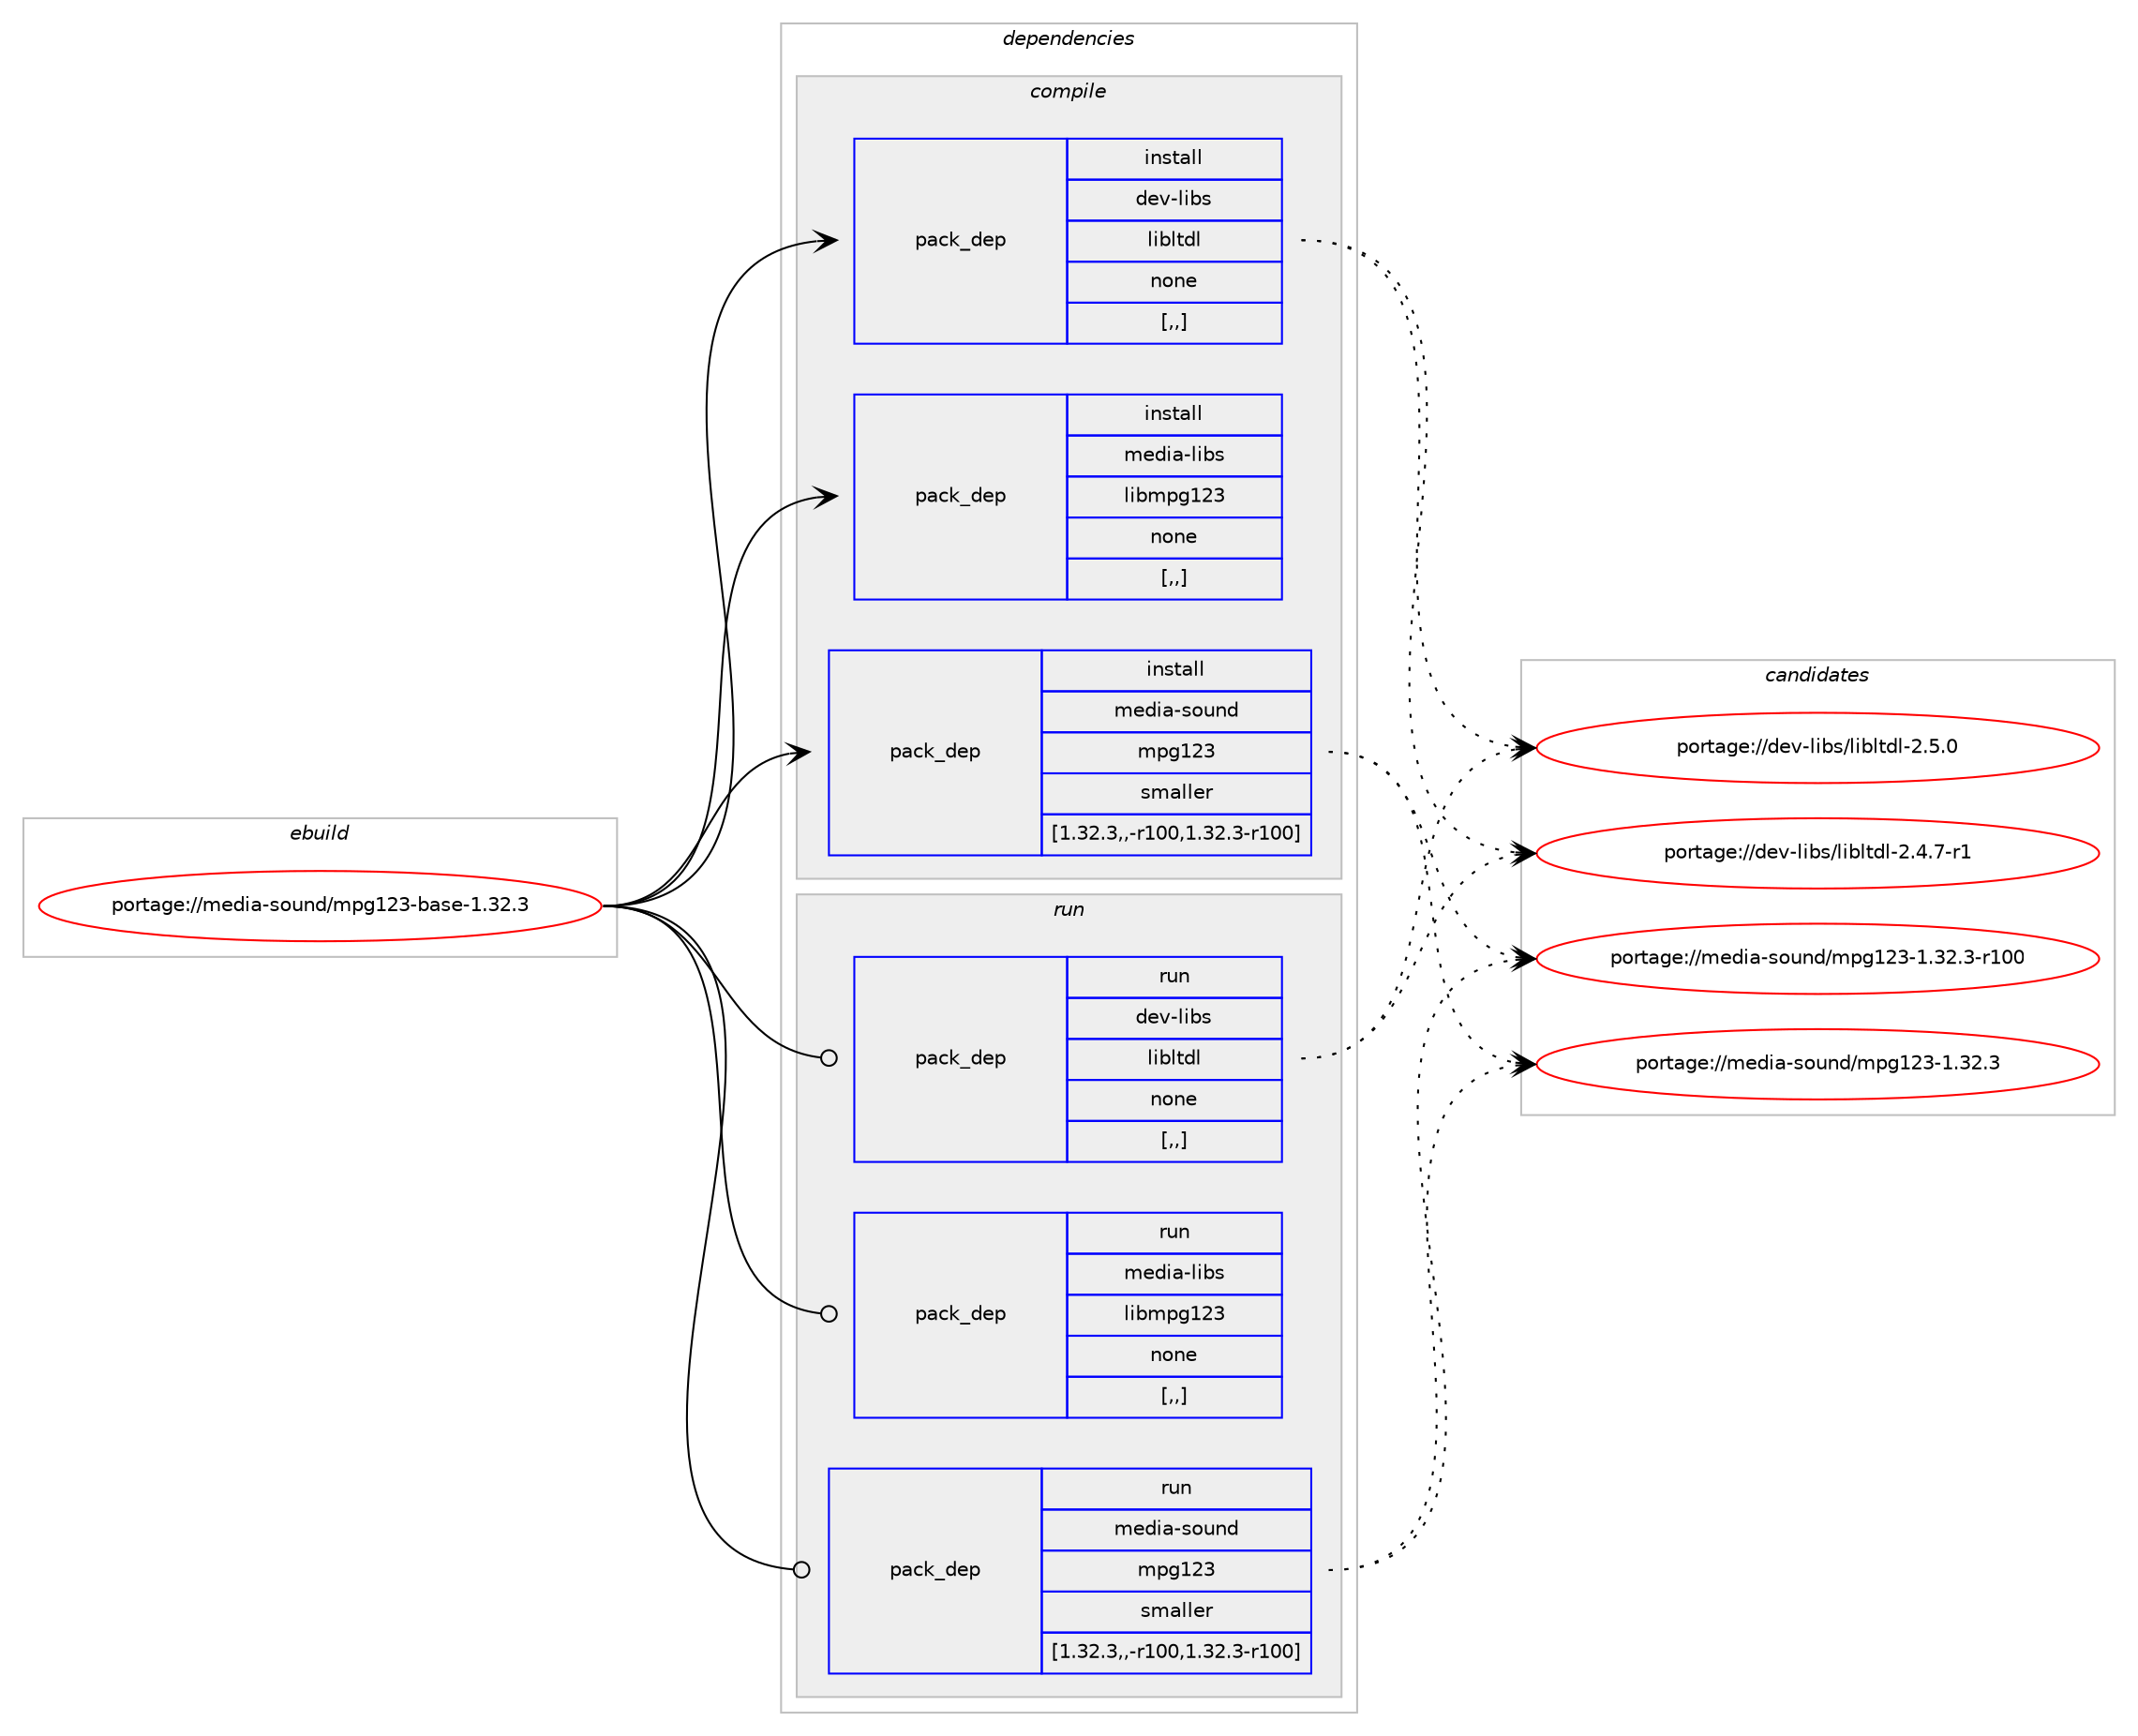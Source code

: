 digraph prolog {

# *************
# Graph options
# *************

newrank=true;
concentrate=true;
compound=true;
graph [rankdir=LR,fontname=Helvetica,fontsize=10,ranksep=1.5];#, ranksep=2.5, nodesep=0.2];
edge  [arrowhead=vee];
node  [fontname=Helvetica,fontsize=10];

# **********
# The ebuild
# **********

subgraph cluster_leftcol {
color=gray;
label=<<i>ebuild</i>>;
id [label="portage://media-sound/mpg123-base-1.32.3", color=red, width=4, href="../media-sound/mpg123-base-1.32.3.svg"];
}

# ****************
# The dependencies
# ****************

subgraph cluster_midcol {
color=gray;
label=<<i>dependencies</i>>;
subgraph cluster_compile {
fillcolor="#eeeeee";
style=filled;
label=<<i>compile</i>>;
subgraph pack234874 {
dependency317968 [label=<<TABLE BORDER="0" CELLBORDER="1" CELLSPACING="0" CELLPADDING="4" WIDTH="220"><TR><TD ROWSPAN="6" CELLPADDING="30">pack_dep</TD></TR><TR><TD WIDTH="110">install</TD></TR><TR><TD>dev-libs</TD></TR><TR><TD>libltdl</TD></TR><TR><TD>none</TD></TR><TR><TD>[,,]</TD></TR></TABLE>>, shape=none, color=blue];
}
id:e -> dependency317968:w [weight=20,style="solid",arrowhead="vee"];
subgraph pack234875 {
dependency317969 [label=<<TABLE BORDER="0" CELLBORDER="1" CELLSPACING="0" CELLPADDING="4" WIDTH="220"><TR><TD ROWSPAN="6" CELLPADDING="30">pack_dep</TD></TR><TR><TD WIDTH="110">install</TD></TR><TR><TD>media-libs</TD></TR><TR><TD>libmpg123</TD></TR><TR><TD>none</TD></TR><TR><TD>[,,]</TD></TR></TABLE>>, shape=none, color=blue];
}
id:e -> dependency317969:w [weight=20,style="solid",arrowhead="vee"];
subgraph pack234876 {
dependency317970 [label=<<TABLE BORDER="0" CELLBORDER="1" CELLSPACING="0" CELLPADDING="4" WIDTH="220"><TR><TD ROWSPAN="6" CELLPADDING="30">pack_dep</TD></TR><TR><TD WIDTH="110">install</TD></TR><TR><TD>media-sound</TD></TR><TR><TD>mpg123</TD></TR><TR><TD>smaller</TD></TR><TR><TD>[1.32.3,,-r100,1.32.3-r100]</TD></TR></TABLE>>, shape=none, color=blue];
}
id:e -> dependency317970:w [weight=20,style="solid",arrowhead="vee"];
}
subgraph cluster_compileandrun {
fillcolor="#eeeeee";
style=filled;
label=<<i>compile and run</i>>;
}
subgraph cluster_run {
fillcolor="#eeeeee";
style=filled;
label=<<i>run</i>>;
subgraph pack234877 {
dependency317971 [label=<<TABLE BORDER="0" CELLBORDER="1" CELLSPACING="0" CELLPADDING="4" WIDTH="220"><TR><TD ROWSPAN="6" CELLPADDING="30">pack_dep</TD></TR><TR><TD WIDTH="110">run</TD></TR><TR><TD>dev-libs</TD></TR><TR><TD>libltdl</TD></TR><TR><TD>none</TD></TR><TR><TD>[,,]</TD></TR></TABLE>>, shape=none, color=blue];
}
id:e -> dependency317971:w [weight=20,style="solid",arrowhead="odot"];
subgraph pack234878 {
dependency317972 [label=<<TABLE BORDER="0" CELLBORDER="1" CELLSPACING="0" CELLPADDING="4" WIDTH="220"><TR><TD ROWSPAN="6" CELLPADDING="30">pack_dep</TD></TR><TR><TD WIDTH="110">run</TD></TR><TR><TD>media-libs</TD></TR><TR><TD>libmpg123</TD></TR><TR><TD>none</TD></TR><TR><TD>[,,]</TD></TR></TABLE>>, shape=none, color=blue];
}
id:e -> dependency317972:w [weight=20,style="solid",arrowhead="odot"];
subgraph pack234879 {
dependency317973 [label=<<TABLE BORDER="0" CELLBORDER="1" CELLSPACING="0" CELLPADDING="4" WIDTH="220"><TR><TD ROWSPAN="6" CELLPADDING="30">pack_dep</TD></TR><TR><TD WIDTH="110">run</TD></TR><TR><TD>media-sound</TD></TR><TR><TD>mpg123</TD></TR><TR><TD>smaller</TD></TR><TR><TD>[1.32.3,,-r100,1.32.3-r100]</TD></TR></TABLE>>, shape=none, color=blue];
}
id:e -> dependency317973:w [weight=20,style="solid",arrowhead="odot"];
}
}

# **************
# The candidates
# **************

subgraph cluster_choices {
rank=same;
color=gray;
label=<<i>candidates</i>>;

subgraph choice234874 {
color=black;
nodesep=1;
choice10010111845108105981154710810598108116100108455046534648 [label="portage://dev-libs/libltdl-2.5.0", color=red, width=4,href="../dev-libs/libltdl-2.5.0.svg"];
choice100101118451081059811547108105981081161001084550465246554511449 [label="portage://dev-libs/libltdl-2.4.7-r1", color=red, width=4,href="../dev-libs/libltdl-2.4.7-r1.svg"];
dependency317968:e -> choice10010111845108105981154710810598108116100108455046534648:w [style=dotted,weight="100"];
dependency317968:e -> choice100101118451081059811547108105981081161001084550465246554511449:w [style=dotted,weight="100"];
}
subgraph choice234875 {
color=black;
nodesep=1;
}
subgraph choice234876 {
color=black;
nodesep=1;
choice1091011001059745115111117110100471091121034950514549465150465145114494848 [label="portage://media-sound/mpg123-1.32.3-r100", color=red, width=4,href="../media-sound/mpg123-1.32.3-r100.svg"];
choice10910110010597451151111171101004710911210349505145494651504651 [label="portage://media-sound/mpg123-1.32.3", color=red, width=4,href="../media-sound/mpg123-1.32.3.svg"];
dependency317970:e -> choice1091011001059745115111117110100471091121034950514549465150465145114494848:w [style=dotted,weight="100"];
dependency317970:e -> choice10910110010597451151111171101004710911210349505145494651504651:w [style=dotted,weight="100"];
}
subgraph choice234877 {
color=black;
nodesep=1;
choice10010111845108105981154710810598108116100108455046534648 [label="portage://dev-libs/libltdl-2.5.0", color=red, width=4,href="../dev-libs/libltdl-2.5.0.svg"];
choice100101118451081059811547108105981081161001084550465246554511449 [label="portage://dev-libs/libltdl-2.4.7-r1", color=red, width=4,href="../dev-libs/libltdl-2.4.7-r1.svg"];
dependency317971:e -> choice10010111845108105981154710810598108116100108455046534648:w [style=dotted,weight="100"];
dependency317971:e -> choice100101118451081059811547108105981081161001084550465246554511449:w [style=dotted,weight="100"];
}
subgraph choice234878 {
color=black;
nodesep=1;
}
subgraph choice234879 {
color=black;
nodesep=1;
choice1091011001059745115111117110100471091121034950514549465150465145114494848 [label="portage://media-sound/mpg123-1.32.3-r100", color=red, width=4,href="../media-sound/mpg123-1.32.3-r100.svg"];
choice10910110010597451151111171101004710911210349505145494651504651 [label="portage://media-sound/mpg123-1.32.3", color=red, width=4,href="../media-sound/mpg123-1.32.3.svg"];
dependency317973:e -> choice1091011001059745115111117110100471091121034950514549465150465145114494848:w [style=dotted,weight="100"];
dependency317973:e -> choice10910110010597451151111171101004710911210349505145494651504651:w [style=dotted,weight="100"];
}
}

}
